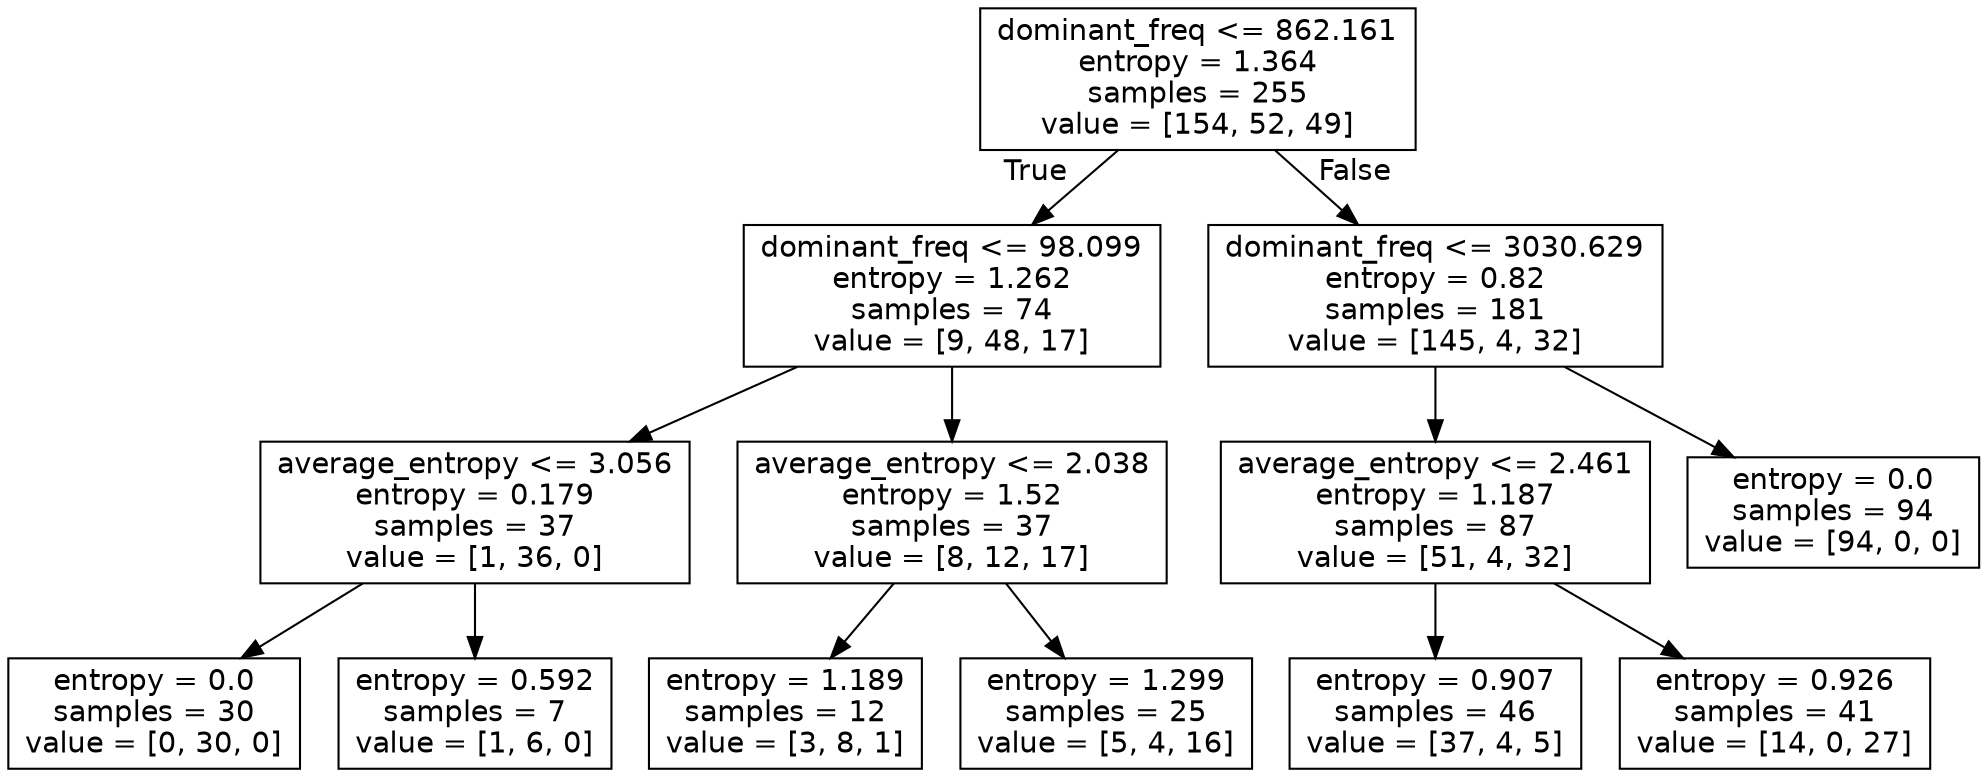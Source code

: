 digraph Tree {
node [shape=box, fontname="helvetica"] ;
edge [fontname="helvetica"] ;
0 [label="dominant_freq <= 862.161\nentropy = 1.364\nsamples = 255\nvalue = [154, 52, 49]"] ;
1 [label="dominant_freq <= 98.099\nentropy = 1.262\nsamples = 74\nvalue = [9, 48, 17]"] ;
0 -> 1 [labeldistance=2.5, labelangle=45, headlabel="True"] ;
2 [label="average_entropy <= 3.056\nentropy = 0.179\nsamples = 37\nvalue = [1, 36, 0]"] ;
1 -> 2 ;
3 [label="entropy = 0.0\nsamples = 30\nvalue = [0, 30, 0]"] ;
2 -> 3 ;
4 [label="entropy = 0.592\nsamples = 7\nvalue = [1, 6, 0]"] ;
2 -> 4 ;
5 [label="average_entropy <= 2.038\nentropy = 1.52\nsamples = 37\nvalue = [8, 12, 17]"] ;
1 -> 5 ;
6 [label="entropy = 1.189\nsamples = 12\nvalue = [3, 8, 1]"] ;
5 -> 6 ;
7 [label="entropy = 1.299\nsamples = 25\nvalue = [5, 4, 16]"] ;
5 -> 7 ;
8 [label="dominant_freq <= 3030.629\nentropy = 0.82\nsamples = 181\nvalue = [145, 4, 32]"] ;
0 -> 8 [labeldistance=2.5, labelangle=-45, headlabel="False"] ;
9 [label="average_entropy <= 2.461\nentropy = 1.187\nsamples = 87\nvalue = [51, 4, 32]"] ;
8 -> 9 ;
10 [label="entropy = 0.907\nsamples = 46\nvalue = [37, 4, 5]"] ;
9 -> 10 ;
11 [label="entropy = 0.926\nsamples = 41\nvalue = [14, 0, 27]"] ;
9 -> 11 ;
12 [label="entropy = 0.0\nsamples = 94\nvalue = [94, 0, 0]"] ;
8 -> 12 ;
}